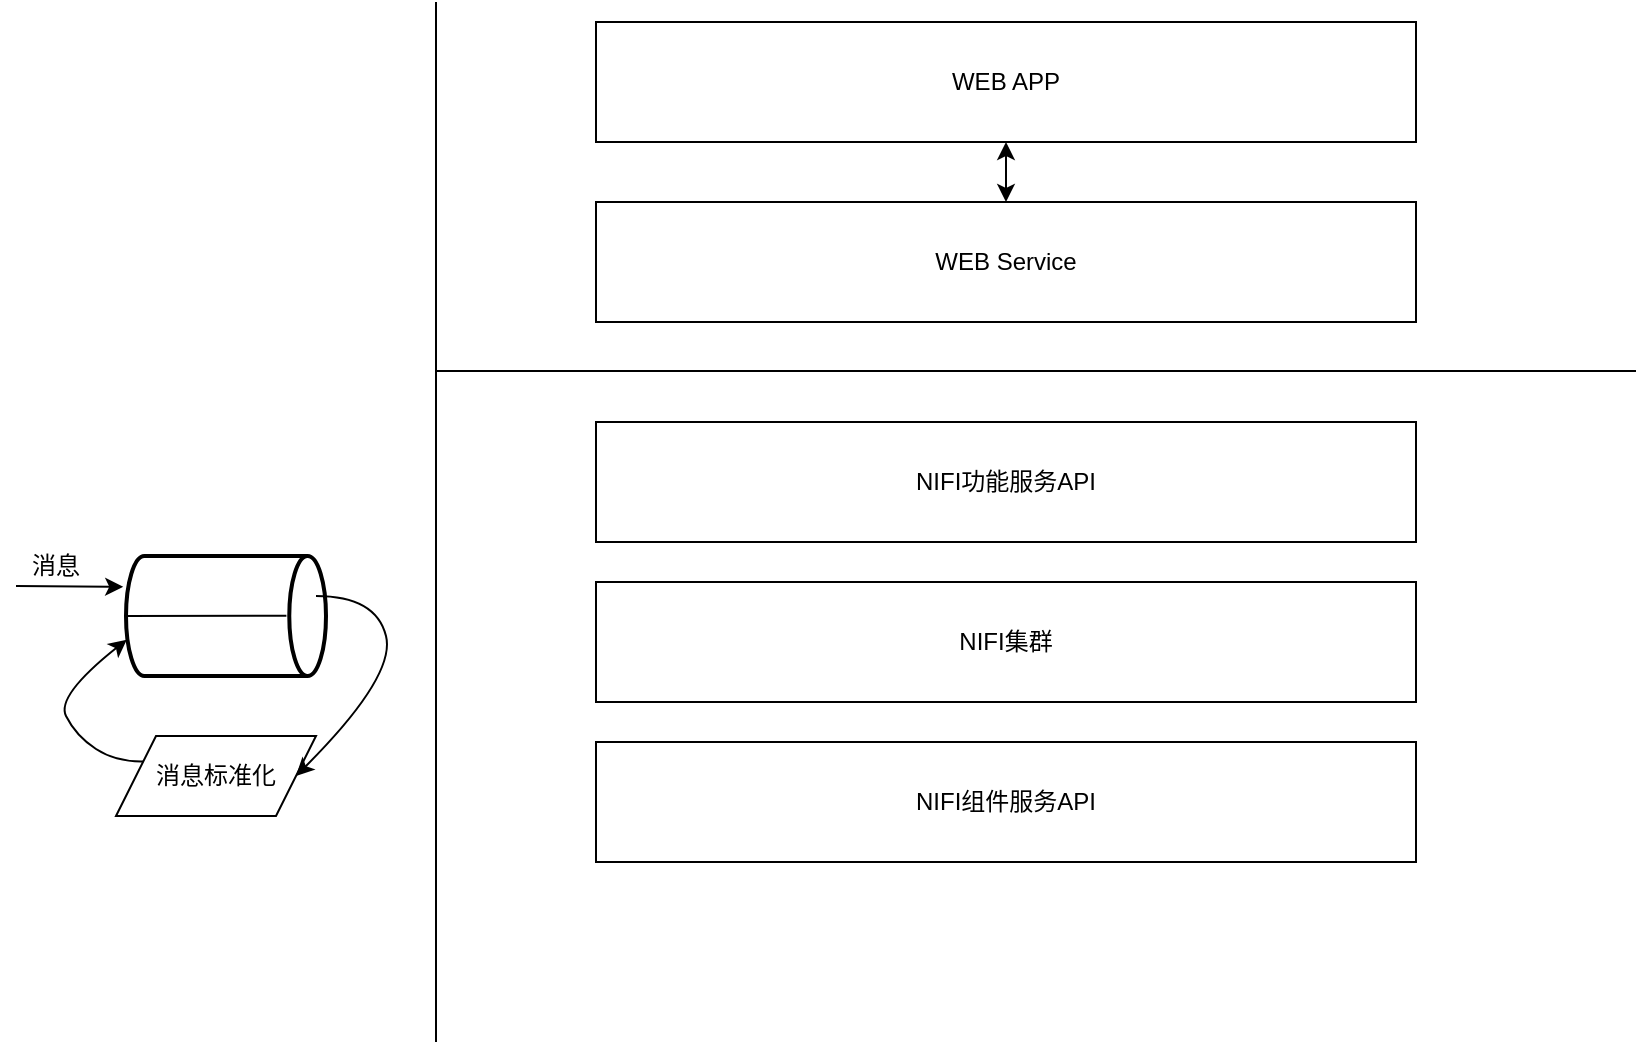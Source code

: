 <mxfile version="11.0.8" type="github"><diagram id="hl1bw-ZBnxUJ8fh2M21w" name="Page-1"><mxGraphModel dx="945" dy="550" grid="1" gridSize="10" guides="1" tooltips="1" connect="1" arrows="1" fold="1" page="1" pageScale="1" pageWidth="827" pageHeight="1169" math="0" shadow="0"><root><mxCell id="0"/><mxCell id="1" parent="0"/><mxCell id="bE-O9VIugVjt0rwnxpMY-8" value="" style="group" vertex="1" connectable="0" parent="1"><mxGeometry x="65" y="277" width="100" height="60" as="geometry"/></mxCell><mxCell id="bE-O9VIugVjt0rwnxpMY-6" value="" style="strokeWidth=2;html=1;shape=mxgraph.flowchart.direct_data;whiteSpace=wrap;" vertex="1" parent="bE-O9VIugVjt0rwnxpMY-8"><mxGeometry width="100" height="60" as="geometry"/></mxCell><mxCell id="bE-O9VIugVjt0rwnxpMY-7" value="" style="endArrow=none;html=1;exitX=0;exitY=0.5;exitDx=0;exitDy=0;exitPerimeter=0;entryX=0.802;entryY=0.497;entryDx=0;entryDy=0;entryPerimeter=0;" edge="1" parent="bE-O9VIugVjt0rwnxpMY-8" source="bE-O9VIugVjt0rwnxpMY-6" target="bE-O9VIugVjt0rwnxpMY-6"><mxGeometry width="50" height="50" relative="1" as="geometry"><mxPoint x="-40" y="60" as="sourcePoint"/><mxPoint x="70" y="30" as="targetPoint"/></mxGeometry></mxCell><mxCell id="bE-O9VIugVjt0rwnxpMY-9" value="" style="endArrow=classic;html=1;entryX=-0.014;entryY=0.257;entryDx=0;entryDy=0;entryPerimeter=0;" edge="1" parent="1" target="bE-O9VIugVjt0rwnxpMY-6"><mxGeometry width="50" height="50" relative="1" as="geometry"><mxPoint x="10" y="292" as="sourcePoint"/><mxPoint x="25" y="267" as="targetPoint"/></mxGeometry></mxCell><mxCell id="bE-O9VIugVjt0rwnxpMY-12" value="" style="endArrow=none;html=1;" edge="1" parent="1"><mxGeometry width="50" height="50" relative="1" as="geometry"><mxPoint x="220" y="520" as="sourcePoint"/><mxPoint x="220" as="targetPoint"/></mxGeometry></mxCell><mxCell id="bE-O9VIugVjt0rwnxpMY-13" value="消息标准化" style="shape=parallelogram;perimeter=parallelogramPerimeter;whiteSpace=wrap;html=1;" vertex="1" parent="1"><mxGeometry x="60" y="367" width="100" height="40" as="geometry"/></mxCell><mxCell id="bE-O9VIugVjt0rwnxpMY-15" value="" style="curved=1;endArrow=classic;html=1;entryX=1;entryY=0.5;entryDx=0;entryDy=0;" edge="1" parent="1" target="bE-O9VIugVjt0rwnxpMY-13"><mxGeometry width="50" height="50" relative="1" as="geometry"><mxPoint x="160" y="297" as="sourcePoint"/><mxPoint x="240" y="267" as="targetPoint"/><Array as="points"><mxPoint x="190" y="297"/><mxPoint x="200" y="337"/></Array></mxGeometry></mxCell><mxCell id="bE-O9VIugVjt0rwnxpMY-16" value="" style="curved=1;endArrow=classic;html=1;exitX=0;exitY=0.25;exitDx=0;exitDy=0;entryX=0.004;entryY=0.697;entryDx=0;entryDy=0;entryPerimeter=0;" edge="1" parent="1" source="bE-O9VIugVjt0rwnxpMY-13" target="bE-O9VIugVjt0rwnxpMY-6"><mxGeometry width="50" height="50" relative="1" as="geometry"><mxPoint x="10" y="397" as="sourcePoint"/><mxPoint x="60" y="347" as="targetPoint"/><Array as="points"><mxPoint x="60" y="380"/><mxPoint x="40" y="367"/><mxPoint x="30" y="347"/></Array></mxGeometry></mxCell><mxCell id="bE-O9VIugVjt0rwnxpMY-17" value="消息" style="text;html=1;strokeColor=none;fillColor=none;align=center;verticalAlign=middle;whiteSpace=wrap;rounded=0;" vertex="1" parent="1"><mxGeometry x="10" y="267" width="40" height="30" as="geometry"/></mxCell><mxCell id="bE-O9VIugVjt0rwnxpMY-18" value="" style="endArrow=none;html=1;" edge="1" parent="1"><mxGeometry width="50" height="50" relative="1" as="geometry"><mxPoint x="220" y="184.5" as="sourcePoint"/><mxPoint x="820" y="184.5" as="targetPoint"/></mxGeometry></mxCell><mxCell id="bE-O9VIugVjt0rwnxpMY-19" value="WEB APP" style="rounded=0;whiteSpace=wrap;html=1;" vertex="1" parent="1"><mxGeometry x="300" y="10" width="410" height="60" as="geometry"/></mxCell><mxCell id="bE-O9VIugVjt0rwnxpMY-20" value="WEB Service" style="rounded=0;whiteSpace=wrap;html=1;" vertex="1" parent="1"><mxGeometry x="300" y="100" width="410" height="60" as="geometry"/></mxCell><mxCell id="bE-O9VIugVjt0rwnxpMY-21" value="" style="endArrow=classic;startArrow=classic;html=1;" edge="1" parent="1" source="bE-O9VIugVjt0rwnxpMY-20" target="bE-O9VIugVjt0rwnxpMY-19"><mxGeometry width="50" height="50" relative="1" as="geometry"><mxPoint x="490" y="110" as="sourcePoint"/><mxPoint x="540" y="60" as="targetPoint"/></mxGeometry></mxCell><mxCell id="bE-O9VIugVjt0rwnxpMY-22" value="NIFI功能服务API" style="rounded=0;whiteSpace=wrap;html=1;" vertex="1" parent="1"><mxGeometry x="300" y="210" width="410" height="60" as="geometry"/></mxCell><mxCell id="bE-O9VIugVjt0rwnxpMY-23" value="NIFI集群" style="rounded=0;whiteSpace=wrap;html=1;" vertex="1" parent="1"><mxGeometry x="300" y="290" width="410" height="60" as="geometry"/></mxCell><mxCell id="bE-O9VIugVjt0rwnxpMY-25" value="NIFI组件服务API" style="rounded=0;whiteSpace=wrap;html=1;" vertex="1" parent="1"><mxGeometry x="300" y="370" width="410" height="60" as="geometry"/></mxCell></root></mxGraphModel></diagram></mxfile>